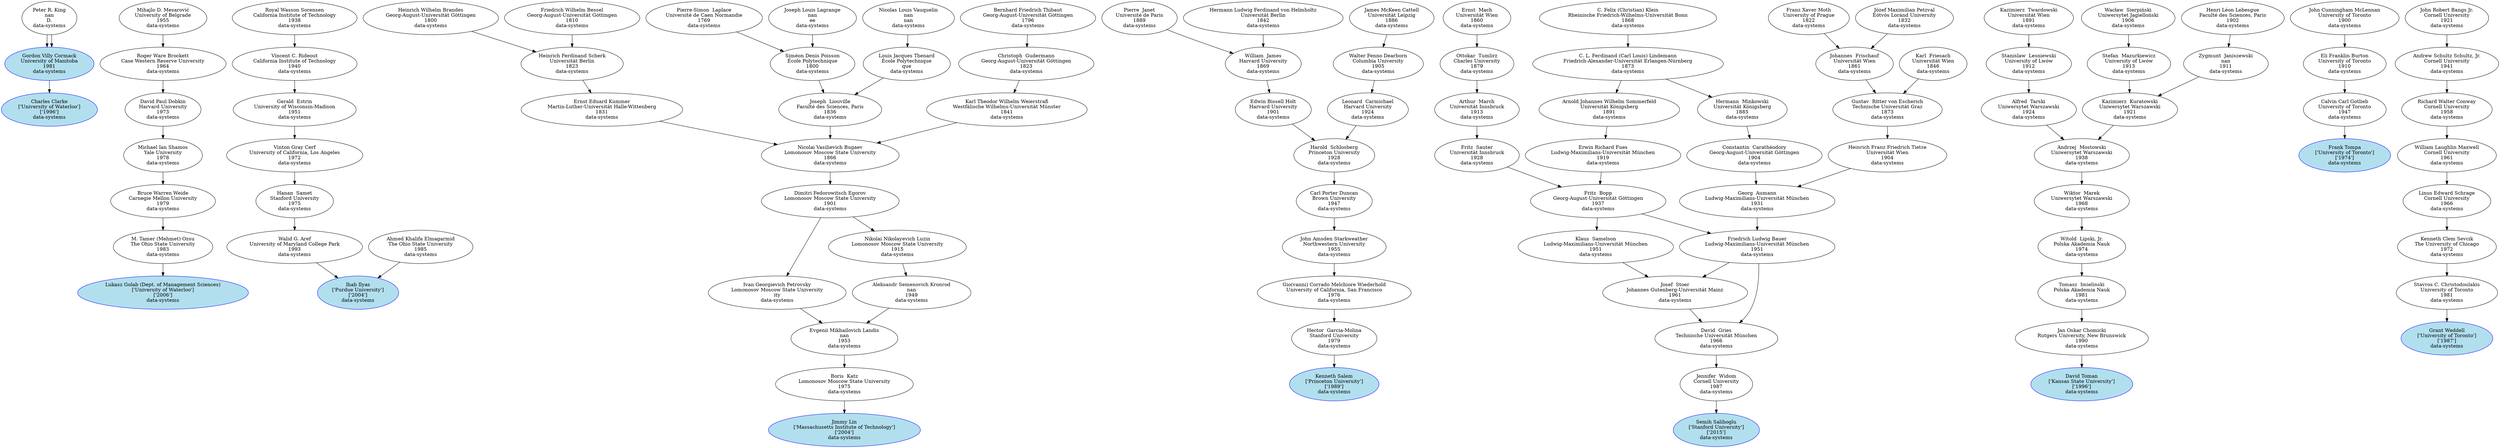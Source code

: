 digraph "Academic Genealogy for data-systems" {
	66869 [label="Charles Clarke
['University of Waterloo']
['1996']
data-systems" color=blue fillcolor=lightblue2 style=filled]
	66818 [label="Gordon Cormack
['University of Manitoba']
['1981']
data-systems" color=blue fillcolor=lightblue2 style=filled]
	102378 [label="Lukasz Golab (Dept. of Management Sciences)
['University of Waterloo']
['2006']
data-systems" color=blue fillcolor=lightblue2 style=filled]
	125917 [label="Ihab Ilyas
['Purdue University']
['2004']
data-systems" color=blue fillcolor=lightblue2 style=filled]
	0 [label="Jimmy Lin
['Massachusetts Institute of Technology']
['2004']
data-systems" color=blue fillcolor=lightblue2 style=filled]
	66887 [label="Kenneth Salem
['Princeton University']
['1989']
data-systems" color=blue fillcolor=lightblue2 style=filled]
	286451 [label="Semih Salihoglu
['Stanford University']
['2015']
data-systems" color=blue fillcolor=lightblue2 style=filled]
	70807 [label="David Toman
['Kansas State University']
['1996']
data-systems" color=blue fillcolor=lightblue2 style=filled]
	66879 [label="Frank Tompa
['University of Toronto']
['1974']
data-systems" color=blue fillcolor=lightblue2 style=filled]
	66877 [label="Grant Weddell
['University of Toronto']
['1987']
data-systems" color=blue fillcolor=lightblue2 style=filled]
	66818 [label="Gordon Villy Cormack
University of Manitoba
1981
data-systems"]
	80823 [label="Peter R. King
nan
D.
data-systems"]
	72390 [label="M. Tamer (Mehmet) Ozsu
The Ohio State University
1983
data-systems"]
	117312 [label="Walid G. Aref
University of Maryland College Park
1993
data-systems"]
	96256 [label="Ahmed Khalifa Elmagarmid
The Ohio State University
1985
data-systems"]
	176620 [label="Boris  Katz
Lomonosov Moscow State University
1975
data-systems"]
	70978 [label="Hector  Garcia-Molina
Stanford University
1979
data-systems"]
	70979 [label="Jennifer  Widom
Cornell University
1987
data-systems"]
	70371 [label="Jan Oskar Chomicki
Rutgers University, New Brunswick
1990
data-systems"]
	24934 [label="Calvin Carl Gotlieb
University of Toronto
1947
data-systems"]
	79993 [label="Stavros C. Christodoulakis
University of Toronto
1981
data-systems"]
	79360 [label="Bruce Warren Weide
Carnegie Mellon University
1979
data-systems"]
	41489 [label="Hanan  Samet
Stanford University
1975
data-systems"]
	76951 [label="Evgenii Mikhailovich Landis
nan
1953
data-systems"]
	70996 [label="Gio(vanni) Corrado Melchiore Wiederhold
University of California, San Francisco
1976
data-systems"]
	22781 [label="David  Gries
Technische Universität München
1966
data-systems"]
	70225 [label="Tomasz  Imielinski
Polska Akademia Nauk
1981
data-systems"]
	16275 [label="Eli Franklin Burton
University of Toronto
1910
data-systems"]
	66903 [label="Kenneth Clem Sevcik
The University of Chicago
1972
data-systems"]
	102419 [label="Michael Ian Shamos
Yale University
1978
data-systems"]
	23037 [label="Vinton Gray Cerf
University of California, Los Angeles
1972
data-systems"]
	55146 [label="Ivan Georgievich Petrovsky
Lomonosov Moscow State University
ity
data-systems"]
	76948 [label="Aleksandr Semenovich Kronrod
nan
1949
data-systems"]
	5709 [label="John Amsden Starkweather
Northwestern University
1955
data-systems"]
	21622 [label="Josef  Stoer
Johannes Gutenberg-Universität Mainz
1961
data-systems"]
	21232 [label="Friedrich Ludwig Bauer
Ludwig-Maximilians-Universität München
1951
data-systems"]
	70822 [label="Witold  Lipski, Jr.
Polska Akademia Nauk
1974
data-systems"]
	265395 [label="John Cunningham McLennan
University of Toronto
1900
data-systems"]
	79967 [label="Linus Edward Schrage
Cornell University
1966
data-systems"]
	69526 [label="David Paul Dobkin
Harvard University
1973
data-systems"]
	69930 [label="Gerald  Estrin
University of Wisconsin-Madison
1951
data-systems"]
	24109 [label="Dimitri Fedorowitsch Egorov
Lomonosov Moscow State University
1901
data-systems"]
	10479 [label="Nikolai Nikolayevich Luzin
Lomonosov Moscow State University
1915
data-systems"]
	16963 [label="Carl Porter Duncan
Brown University
1947
data-systems"]
	24762 [label="Klaus  Samelson
Ludwig-Maximilians-Universität München
1951
data-systems"]
	25129 [label="Fritz  Bopp
Georg-August-Universität Göttingen
1937
data-systems"]
	36548 [label="Georg  Aumann
Ludwig-Maximilians-Universität München
1931
data-systems"]
	22583 [label="Wiktor  Marek
Uniwersytet Warszawski
1968
data-systems"]
	79965 [label="William Laughlin Maxwell
Cornell University
1961
data-systems"]
	18746 [label="Roger Ware Brockett
Case Western Reserve University
1964
data-systems"]
	29801 [label="Vincent C. Rideout
California Institute of Technology
1940
data-systems"]
	24101 [label="Nicolai Vasilievich Bugaev
Lomonosov Moscow State University
1866
data-systems"]
	93076 [label="Harold  Schlosberg
Princeton University
1928
data-systems"]
	106421 [label="Erwin Richard Fues
Ludwig-Maximilians-Universität München
1919
data-systems"]
	57661 [label="Fritz  Sauter
Universität Innsbruck
1928
data-systems"]
	57471 [label="Heinrich Franz Friedrich Tietze
Universität Wien
1904
data-systems"]
	7517 [label="Constantin  Carathéodory
Georg-August-Universität Göttingen
1904
data-systems"]
	489 [label="Andrzej  Mostowski
Uniwersytet Warszawski
1938
data-systems"]
	79968 [label="Richard Walter Conway
Cornell University
1958
data-systems"]
	92461 [label="Mihajlo D. Mesarović
University of Belgrade
1955
data-systems"]
	222430 [label="Royal Wasson Sorensen
California Institute of Technology
1938
data-systems"]
	18331 [label="Ernst Eduard Kummer
Martin-Luther-Universität Halle-Wittenberg
1831
data-systems"]
	55185 [label="Joseph  Liouville
Faculté des Sciences, Paris
1836
data-systems"]
	7486 [label="Karl Theodor Wilhelm Weierstraß
Westfälische Wilhelms-Universität Münster
1841
data-systems"]
	95237 [label="Edwin Bissell Holt
Harvard University
1901
data-systems"]
	95238 [label="Leonard  Carmichael
Harvard University
1924
data-systems"]
	31357 [label="Arnold Johannes Wilhelm Sommerfeld
Universität Königsberg
1891
data-systems"]
	138330 [label="Arthur  March
Universität Innsbruck
1913
data-systems"]
	27259 [label="Gustav  Ritter von Escherich
Technische Universität Graz
1873
data-systems"]
	29675 [label="Hermann  Minkowski
Universität Königsberg
1885
data-systems"]
	13347 [label="Alfred  Tarski
Uniwersytet Warszawski
1924
data-systems"]
	24546 [label="Kazimierz  Kuratowski
Uniwersytet Warszawski
1921
data-systems"]
	79969 [label="Andrew Schultz Schultz, Jr.
Cornell University
1941
data-systems"]
	25484 [label="Heinrich Ferdinand Scherk
Universität Berlin
1823
data-systems"]
	17865 [label="Siméon Denis Poisson
École Polytechnique
1800
data-systems"]
	104652 [label="Louis Jacques Thenard
École Polytechnique
que
data-systems"]
	29458 [label="Christoph  Gudermann
Georg-August-Universität Göttingen
1823
data-systems"]
	29244 [label="William  James
Harvard University
1869
data-systems"]
	29189 [label="Walter Fenno Dearborn
Columbia University
1905
data-systems"]
	7404 [label="C. L. Ferdinand (Carl Louis) Lindemann
Friedrich-Alexander-Universität Erlangen-Nürnberg
1873
data-systems"]
	138329 [label="Ottokar  Tumlirz
Charles University
1879
data-systems"]
	27258 [label="Johannes  Frischauf
Universität Wien
1861
data-systems"]
	49523 [label="Karl  Friesach
Universität Wien
1846
data-systems"]
	13345 [label="Stanislaw  Lesniewski
University of Lwów
1912
data-systems"]
	12547 [label="Stefan  Mazurkiewicz
University of Lwów
1913
data-systems"]
	86692 [label="Zygmunt  Janiszewski
nan
1911
data-systems"]
	80136 [label="John Robert Bangs Jr.
Cornell University
1921
data-systems"]
	65162 [label="Heinrich Wilhelm Brandes
Georg-August-Universität Göttingen
1800
data-systems"]
	18603 [label="Friedrich Wilhelm Bessel
Georg-August-Universität Göttingen
1810
data-systems"]
	108295 [label="Pierre-Simon  Laplace
Université de Caen Normandie
1769
data-systems"]
	17864 [label="Joseph Louis Lagrange
nan
ee
data-systems"]
	158571 [label="Nicolas Louis Vauquelin
nan
nan
data-systems"]
	57667 [label="Bernhard Friedrich Thibaut
Georg-August-Universität Göttingen
1796
data-systems"]
	99605 [label="Pierre  Janet
Université de Paris
1889
data-systems"]
	49057 [label="Hermann Ludwig Ferdinand von Helmholtz
Universität Berlin
1842
data-systems"]
	72614 [label="James McKeen Cattell
Universität Leipzig
1886
data-systems"]
	7401 [label="C. Felix (Christian) Klein
Rheinische Friedrich-Wilhelms-Universität Bonn
1868
data-systems"]
	113011 [label="Ernst  Mach
Universität Wien
1860
data-systems"]
	96350 [label="Franz Xaver Moth
University of Prague
1822
data-systems"]
	96357 [label="Józef Maximilian Petzval
Eötvös Loránd University
1832
data-systems"]
	13344 [label="Kazimierz  Twardowski
Universität Wien
1891
data-systems"]
	12545 [label="Wacław  Sierpiński
Uniwersytet Jagielloński
1906
data-systems"]
	86693 [label="Henri Léon Lebesgue
Faculté des Sciences, Paris
1902
data-systems"]
	66818 -> 66869
	80823 -> 66818
	72390 -> 102378
	117312 -> 125917
	96256 -> 125917
	176620 -> 0
	70978 -> 66887
	70979 -> 286451
	70371 -> 70807
	24934 -> 66879
	79993 -> 66877
	80823 -> 66818
	79360 -> 72390
	41489 -> 117312
	76951 -> 176620
	70996 -> 70978
	22781 -> 70979
	70225 -> 70371
	16275 -> 24934
	66903 -> 79993
	102419 -> 79360
	23037 -> 41489
	55146 -> 76951
	76948 -> 76951
	5709 -> 70996
	21622 -> 22781
	21232 -> 22781
	70822 -> 70225
	265395 -> 16275
	79967 -> 66903
	69526 -> 102419
	69930 -> 23037
	24109 -> 55146
	10479 -> 76948
	16963 -> 5709
	24762 -> 21622
	21232 -> 21622
	25129 -> 21232
	36548 -> 21232
	22583 -> 70822
	79965 -> 79967
	18746 -> 69526
	29801 -> 69930
	24101 -> 24109
	24109 -> 10479
	93076 -> 16963
	25129 -> 24762
	106421 -> 25129
	57661 -> 25129
	57471 -> 36548
	7517 -> 36548
	489 -> 22583
	79968 -> 79965
	92461 -> 18746
	222430 -> 29801
	18331 -> 24101
	55185 -> 24101
	7486 -> 24101
	95237 -> 93076
	95238 -> 93076
	31357 -> 106421
	138330 -> 57661
	27259 -> 57471
	29675 -> 7517
	13347 -> 489
	24546 -> 489
	79969 -> 79968
	25484 -> 18331
	17865 -> 55185
	104652 -> 55185
	29458 -> 7486
	29244 -> 95237
	29189 -> 95238
	7404 -> 31357
	138329 -> 138330
	27258 -> 27259
	49523 -> 27259
	7404 -> 29675
	13345 -> 13347
	12547 -> 24546
	86692 -> 24546
	80136 -> 79969
	65162 -> 25484
	18603 -> 25484
	108295 -> 17865
	17864 -> 17865
	158571 -> 104652
	57667 -> 29458
	99605 -> 29244
	49057 -> 29244
	72614 -> 29189
	7401 -> 7404
	113011 -> 138329
	96350 -> 27258
	96357 -> 27258
	13344 -> 13345
	12545 -> 12547
	86693 -> 86692
}
